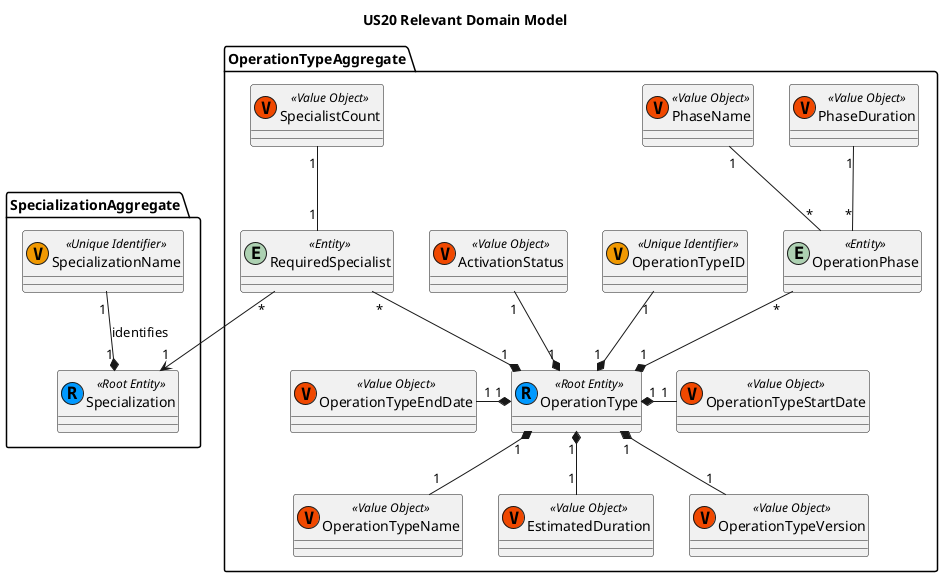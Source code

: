 @startuml US20_Domain_Model

title US20 Relevant Domain Model

Package SpecializationAggregate{
	Entity Specialization <<(R,#0099FF) Root Entity>>{}

	Class SpecializationName <<(V,#f09800) Unique Identifier>> {}
}

SpecializationName "1" --* "1" Specialization : identifies

Package OperationTypeAggregate {
	Entity OperationType <<(R,#0099FF) Root Entity>>{}

	Class OperationTypeID <<(V,#f09800) Unique Identifier>> {}
	Class OperationTypeName <<(V,#f04800) Value Object>> {}
	Class EstimatedDuration <<(V,#f04800) Value Object>> {}
	Class OperationTypeVersion <<(V,#f04800) Value Object>> {}
	Class OperationTypeStartDate <<(V,#f04800) Value Object>> {}
	Class OperationTypeEndDate <<(V,#f04800) Value Object>> {}
	Class ActivationStatus <<(V,#f04800) Value Object>> {}

	Entity RequiredSpecialist <<Entity>> {}
	Class SpecialistCount <<(V,#f04800) Value Object>> {}

	Entity OperationPhase <<Entity>> {}
	Class PhaseName <<(V,#f04800) Value Object>> {}
	Class PhaseDuration <<(V,#f04800) Value Object>> {}
}

OperationTypeID "1" --* "1"  OperationType
OperationTypeName "1" -up-* "1" OperationType
EstimatedDuration "1" -up-* "1" OperationType
OperationTypeVersion "1" -up-* "1" OperationType
OperationTypeStartDate "1" -left-* "1" OperationType
OperationTypeEndDate "1" -right-* "1" OperationType
ActivationStatus "1" --* "1" OperationType
RequiredSpecialist "*" --* "1" OperationType
RequiredSpecialist "*" --> "1" Specialization
SpecialistCount "1" -- "1" RequiredSpecialist
OperationPhase "*" --* "1" OperationType
OperationPhase "*" -up- "1" PhaseName
OperationPhase "*" -up- "1" PhaseDuration

@enduml